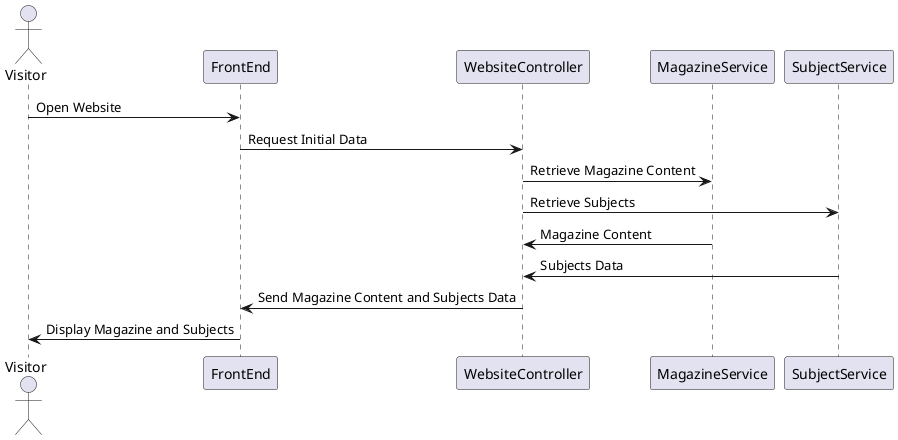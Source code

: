@startuml
actor Visitor
participant FrontEnd
participant WebsiteController
participant MagazineService
participant SubjectService

Visitor -> FrontEnd: Open Website
FrontEnd -> WebsiteController: Request Initial Data
WebsiteController -> MagazineService: Retrieve Magazine Content
WebsiteController -> SubjectService: Retrieve Subjects
MagazineService -> WebsiteController: Magazine Content
SubjectService -> WebsiteController: Subjects Data
WebsiteController -> FrontEnd: Send Magazine Content and Subjects Data
FrontEnd -> Visitor: Display Magazine and Subjects

@enduml
